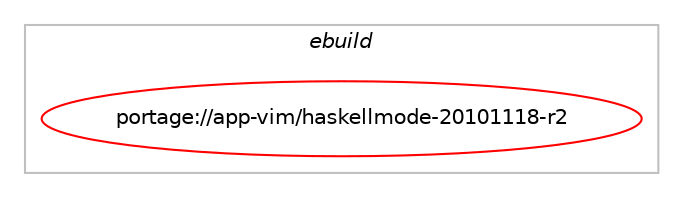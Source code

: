 digraph prolog {

# *************
# Graph options
# *************

newrank=true;
concentrate=true;
compound=true;
graph [rankdir=LR,fontname=Helvetica,fontsize=10,ranksep=1.5];#, ranksep=2.5, nodesep=0.2];
edge  [arrowhead=vee];
node  [fontname=Helvetica,fontsize=10];

# **********
# The ebuild
# **********

subgraph cluster_leftcol {
color=gray;
label=<<i>ebuild</i>>;
id [label="portage://app-vim/haskellmode-20101118-r2", color=red, width=4, href="../app-vim/haskellmode-20101118-r2.svg"];
}

# ****************
# The dependencies
# ****************

subgraph cluster_midcol {
color=gray;
label=<<i>dependencies</i>>;
subgraph cluster_compile {
fillcolor="#eeeeee";
style=filled;
label=<<i>compile</i>>;
# *** BEGIN UNKNOWN DEPENDENCY TYPE (TODO) ***
# id -> equal(any_of_group([package_dependency(portage://app-vim/haskellmode-20101118-r2,install,no,app-editors,vim,greaterequal,[7.1,,,7.1],[],[]),package_dependency(portage://app-vim/haskellmode-20101118-r2,install,no,app-editors,gvim,greaterequal,[7.1,,,7.1],[],[])]))
# *** END UNKNOWN DEPENDENCY TYPE (TODO) ***

}
subgraph cluster_compileandrun {
fillcolor="#eeeeee";
style=filled;
label=<<i>compile and run</i>>;
}
subgraph cluster_run {
fillcolor="#eeeeee";
style=filled;
label=<<i>run</i>>;
# *** BEGIN UNKNOWN DEPENDENCY TYPE (TODO) ***
# id -> equal(any_of_group([package_dependency(portage://app-vim/haskellmode-20101118-r2,run,no,app-editors,vim,greaterequal,[7.1,,,7.1],[],[]),package_dependency(portage://app-vim/haskellmode-20101118-r2,run,no,app-editors,gvim,greaterequal,[7.1,,,7.1],[],[])]))
# *** END UNKNOWN DEPENDENCY TYPE (TODO) ***

# *** BEGIN UNKNOWN DEPENDENCY TYPE (TODO) ***
# id -> equal(package_dependency(portage://app-vim/haskellmode-20101118-r2,run,no,dev-lang,ghc,none,[,,],[],[use(enable(doc),none)]))
# *** END UNKNOWN DEPENDENCY TYPE (TODO) ***

# *** BEGIN UNKNOWN DEPENDENCY TYPE (TODO) ***
# id -> equal(package_dependency(portage://app-vim/haskellmode-20101118-r2,run,no,net-misc,wget,none,[,,],[],[]))
# *** END UNKNOWN DEPENDENCY TYPE (TODO) ***

}
}

# **************
# The candidates
# **************

subgraph cluster_choices {
rank=same;
color=gray;
label=<<i>candidates</i>>;

}

}
